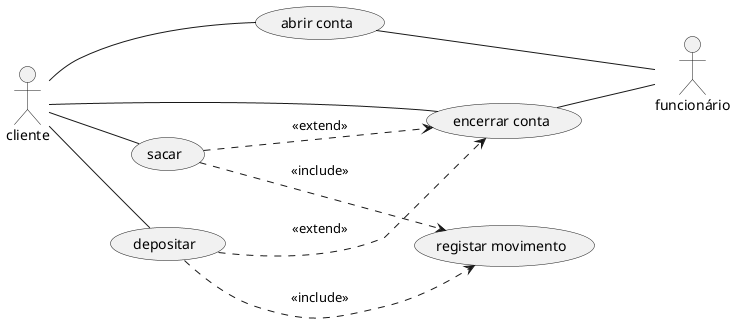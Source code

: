@startuml

left to right direction

:cliente: -- (abrir conta)
:cliente: -- (encerrar conta)
:cliente: -- (sacar)
:cliente: -- (depositar)

(abrir conta) -- :funcionário:
(encerrar conta) -- :funcionário:
(depositar) ..> (encerrar conta) : <<extend>>
(sacar) ..> (registar movimento) : <<include>>
(depositar) ..> (registar movimento) : <<include>>
(sacar) ..> (encerrar conta) : <<extend>>

@enduml
